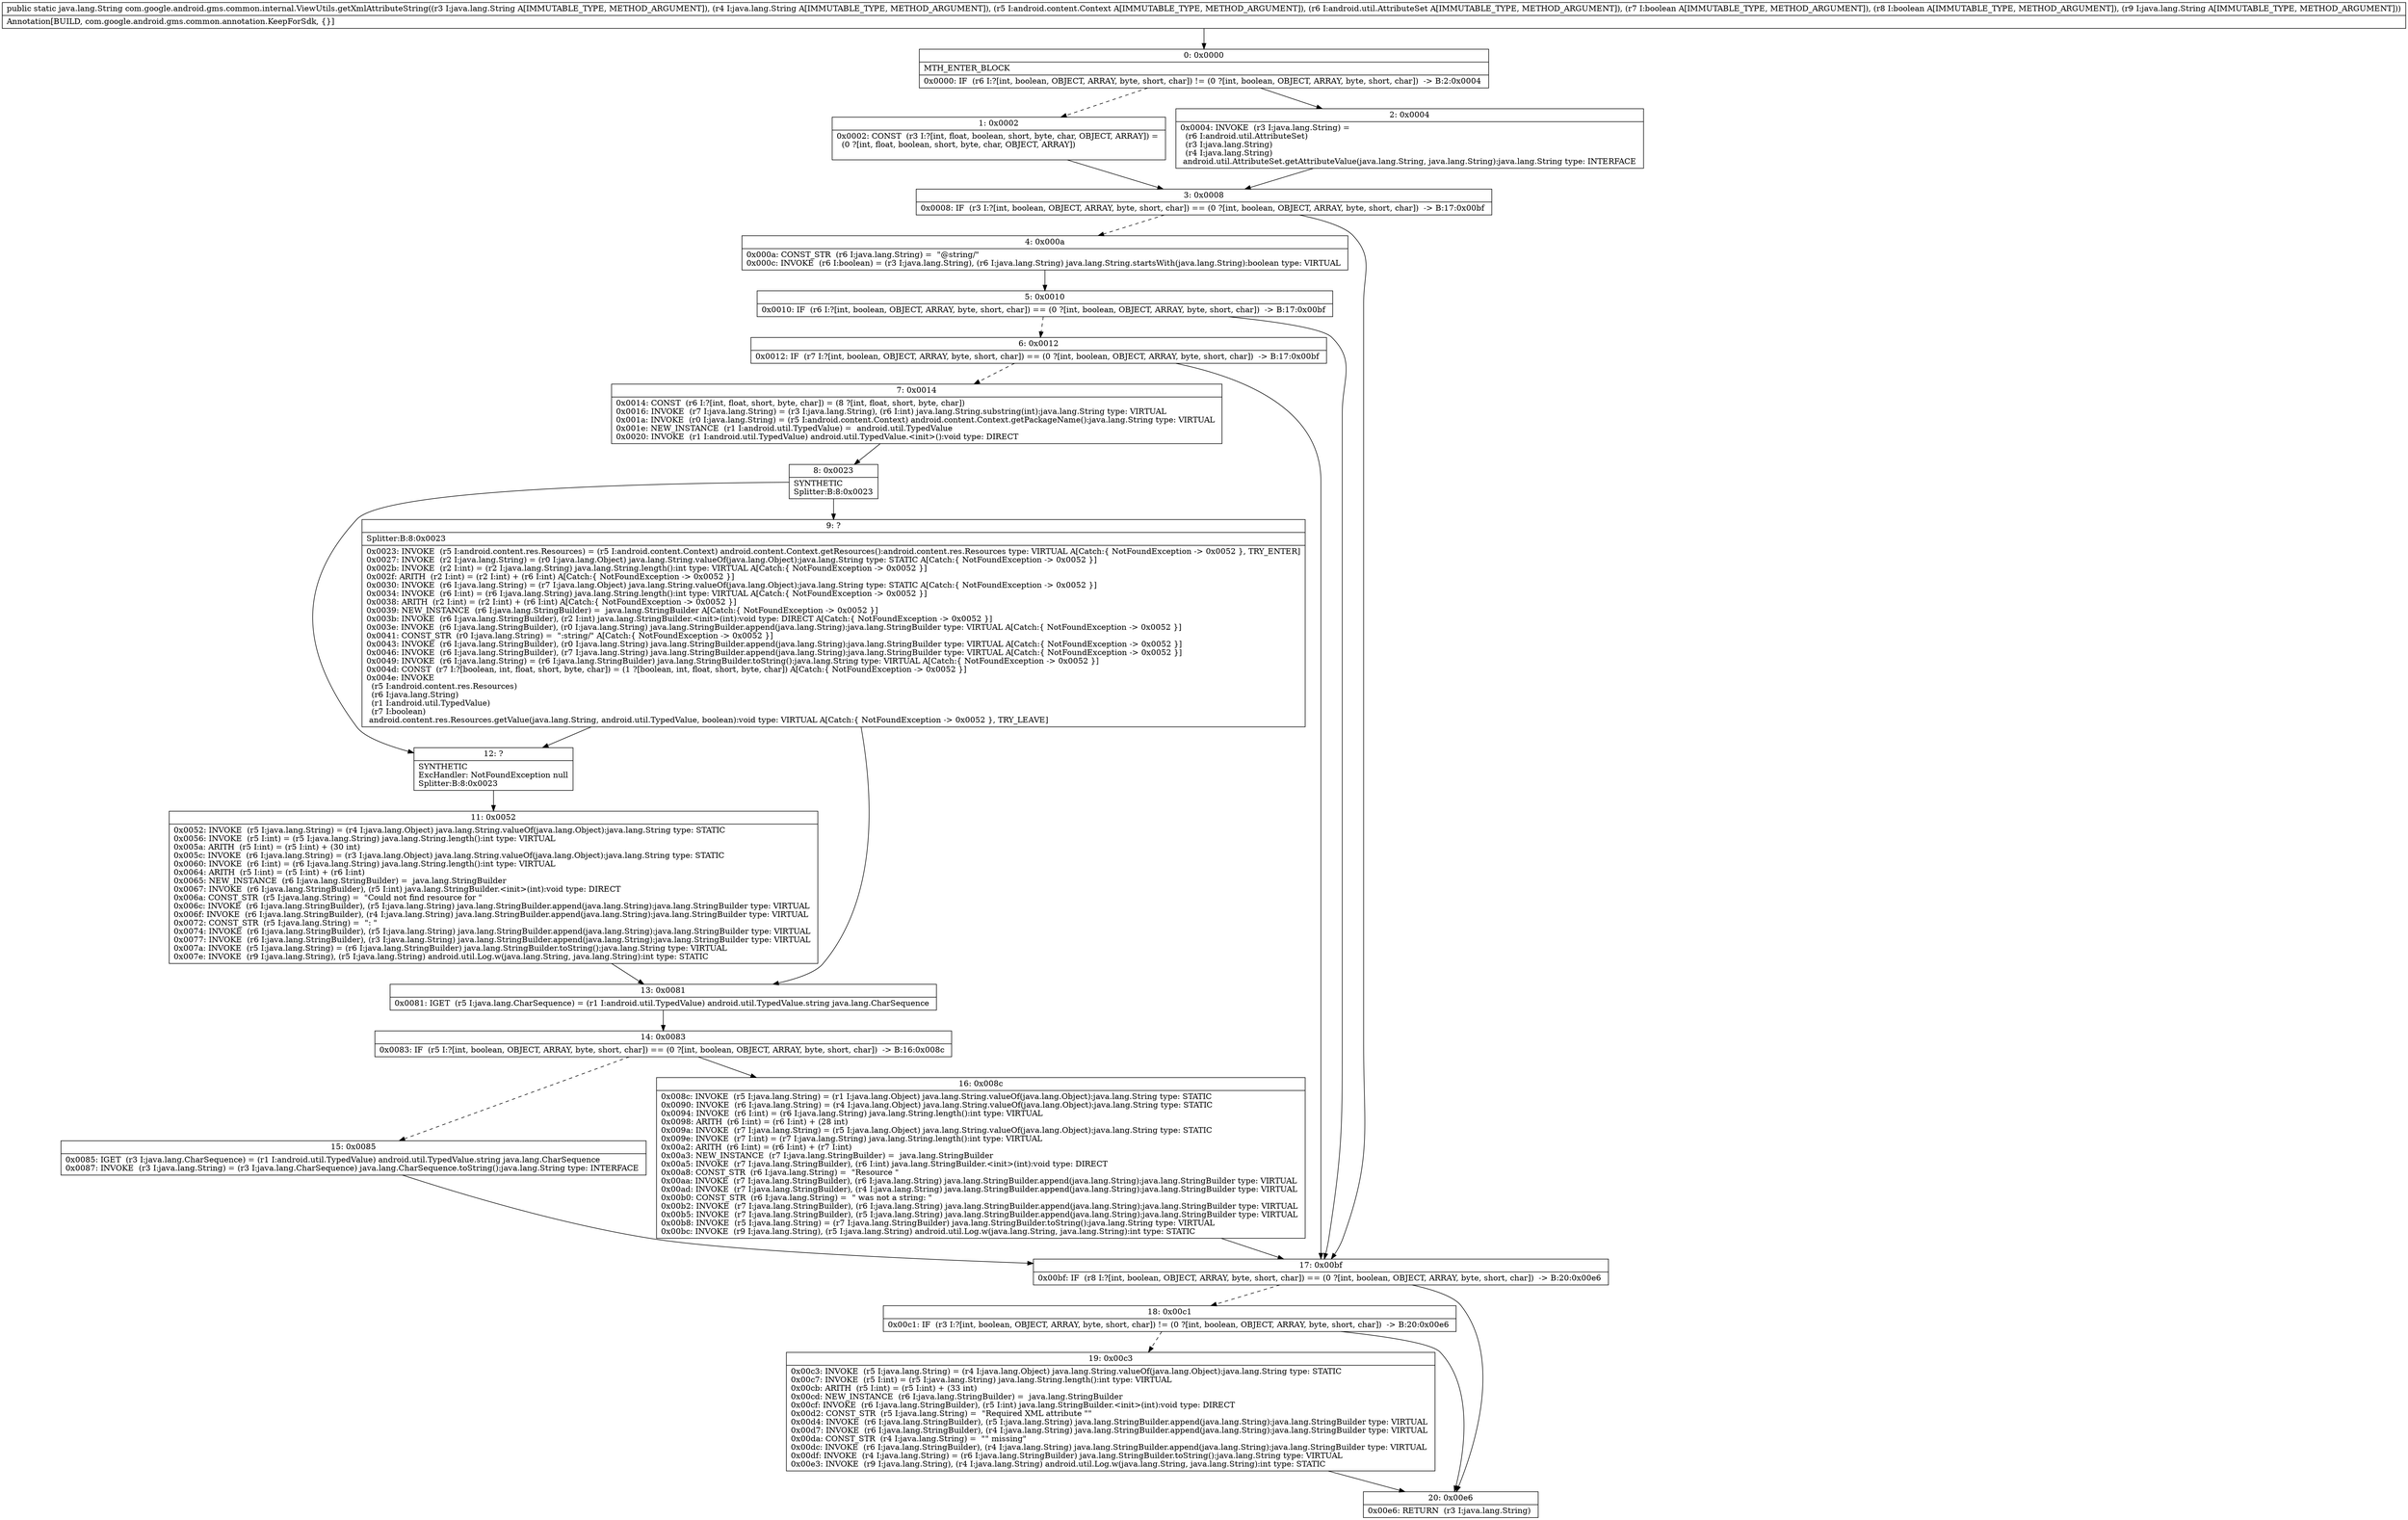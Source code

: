 digraph "CFG forcom.google.android.gms.common.internal.ViewUtils.getXmlAttributeString(Ljava\/lang\/String;Ljava\/lang\/String;Landroid\/content\/Context;Landroid\/util\/AttributeSet;ZZLjava\/lang\/String;)Ljava\/lang\/String;" {
Node_0 [shape=record,label="{0\:\ 0x0000|MTH_ENTER_BLOCK\l|0x0000: IF  (r6 I:?[int, boolean, OBJECT, ARRAY, byte, short, char]) != (0 ?[int, boolean, OBJECT, ARRAY, byte, short, char])  \-\> B:2:0x0004 \l}"];
Node_1 [shape=record,label="{1\:\ 0x0002|0x0002: CONST  (r3 I:?[int, float, boolean, short, byte, char, OBJECT, ARRAY]) = \l  (0 ?[int, float, boolean, short, byte, char, OBJECT, ARRAY])\l \l}"];
Node_2 [shape=record,label="{2\:\ 0x0004|0x0004: INVOKE  (r3 I:java.lang.String) = \l  (r6 I:android.util.AttributeSet)\l  (r3 I:java.lang.String)\l  (r4 I:java.lang.String)\l android.util.AttributeSet.getAttributeValue(java.lang.String, java.lang.String):java.lang.String type: INTERFACE \l}"];
Node_3 [shape=record,label="{3\:\ 0x0008|0x0008: IF  (r3 I:?[int, boolean, OBJECT, ARRAY, byte, short, char]) == (0 ?[int, boolean, OBJECT, ARRAY, byte, short, char])  \-\> B:17:0x00bf \l}"];
Node_4 [shape=record,label="{4\:\ 0x000a|0x000a: CONST_STR  (r6 I:java.lang.String) =  \"@string\/\" \l0x000c: INVOKE  (r6 I:boolean) = (r3 I:java.lang.String), (r6 I:java.lang.String) java.lang.String.startsWith(java.lang.String):boolean type: VIRTUAL \l}"];
Node_5 [shape=record,label="{5\:\ 0x0010|0x0010: IF  (r6 I:?[int, boolean, OBJECT, ARRAY, byte, short, char]) == (0 ?[int, boolean, OBJECT, ARRAY, byte, short, char])  \-\> B:17:0x00bf \l}"];
Node_6 [shape=record,label="{6\:\ 0x0012|0x0012: IF  (r7 I:?[int, boolean, OBJECT, ARRAY, byte, short, char]) == (0 ?[int, boolean, OBJECT, ARRAY, byte, short, char])  \-\> B:17:0x00bf \l}"];
Node_7 [shape=record,label="{7\:\ 0x0014|0x0014: CONST  (r6 I:?[int, float, short, byte, char]) = (8 ?[int, float, short, byte, char]) \l0x0016: INVOKE  (r7 I:java.lang.String) = (r3 I:java.lang.String), (r6 I:int) java.lang.String.substring(int):java.lang.String type: VIRTUAL \l0x001a: INVOKE  (r0 I:java.lang.String) = (r5 I:android.content.Context) android.content.Context.getPackageName():java.lang.String type: VIRTUAL \l0x001e: NEW_INSTANCE  (r1 I:android.util.TypedValue) =  android.util.TypedValue \l0x0020: INVOKE  (r1 I:android.util.TypedValue) android.util.TypedValue.\<init\>():void type: DIRECT \l}"];
Node_8 [shape=record,label="{8\:\ 0x0023|SYNTHETIC\lSplitter:B:8:0x0023\l}"];
Node_9 [shape=record,label="{9\:\ ?|Splitter:B:8:0x0023\l|0x0023: INVOKE  (r5 I:android.content.res.Resources) = (r5 I:android.content.Context) android.content.Context.getResources():android.content.res.Resources type: VIRTUAL A[Catch:\{ NotFoundException \-\> 0x0052 \}, TRY_ENTER]\l0x0027: INVOKE  (r2 I:java.lang.String) = (r0 I:java.lang.Object) java.lang.String.valueOf(java.lang.Object):java.lang.String type: STATIC A[Catch:\{ NotFoundException \-\> 0x0052 \}]\l0x002b: INVOKE  (r2 I:int) = (r2 I:java.lang.String) java.lang.String.length():int type: VIRTUAL A[Catch:\{ NotFoundException \-\> 0x0052 \}]\l0x002f: ARITH  (r2 I:int) = (r2 I:int) + (r6 I:int) A[Catch:\{ NotFoundException \-\> 0x0052 \}]\l0x0030: INVOKE  (r6 I:java.lang.String) = (r7 I:java.lang.Object) java.lang.String.valueOf(java.lang.Object):java.lang.String type: STATIC A[Catch:\{ NotFoundException \-\> 0x0052 \}]\l0x0034: INVOKE  (r6 I:int) = (r6 I:java.lang.String) java.lang.String.length():int type: VIRTUAL A[Catch:\{ NotFoundException \-\> 0x0052 \}]\l0x0038: ARITH  (r2 I:int) = (r2 I:int) + (r6 I:int) A[Catch:\{ NotFoundException \-\> 0x0052 \}]\l0x0039: NEW_INSTANCE  (r6 I:java.lang.StringBuilder) =  java.lang.StringBuilder A[Catch:\{ NotFoundException \-\> 0x0052 \}]\l0x003b: INVOKE  (r6 I:java.lang.StringBuilder), (r2 I:int) java.lang.StringBuilder.\<init\>(int):void type: DIRECT A[Catch:\{ NotFoundException \-\> 0x0052 \}]\l0x003e: INVOKE  (r6 I:java.lang.StringBuilder), (r0 I:java.lang.String) java.lang.StringBuilder.append(java.lang.String):java.lang.StringBuilder type: VIRTUAL A[Catch:\{ NotFoundException \-\> 0x0052 \}]\l0x0041: CONST_STR  (r0 I:java.lang.String) =  \":string\/\" A[Catch:\{ NotFoundException \-\> 0x0052 \}]\l0x0043: INVOKE  (r6 I:java.lang.StringBuilder), (r0 I:java.lang.String) java.lang.StringBuilder.append(java.lang.String):java.lang.StringBuilder type: VIRTUAL A[Catch:\{ NotFoundException \-\> 0x0052 \}]\l0x0046: INVOKE  (r6 I:java.lang.StringBuilder), (r7 I:java.lang.String) java.lang.StringBuilder.append(java.lang.String):java.lang.StringBuilder type: VIRTUAL A[Catch:\{ NotFoundException \-\> 0x0052 \}]\l0x0049: INVOKE  (r6 I:java.lang.String) = (r6 I:java.lang.StringBuilder) java.lang.StringBuilder.toString():java.lang.String type: VIRTUAL A[Catch:\{ NotFoundException \-\> 0x0052 \}]\l0x004d: CONST  (r7 I:?[boolean, int, float, short, byte, char]) = (1 ?[boolean, int, float, short, byte, char]) A[Catch:\{ NotFoundException \-\> 0x0052 \}]\l0x004e: INVOKE  \l  (r5 I:android.content.res.Resources)\l  (r6 I:java.lang.String)\l  (r1 I:android.util.TypedValue)\l  (r7 I:boolean)\l android.content.res.Resources.getValue(java.lang.String, android.util.TypedValue, boolean):void type: VIRTUAL A[Catch:\{ NotFoundException \-\> 0x0052 \}, TRY_LEAVE]\l}"];
Node_11 [shape=record,label="{11\:\ 0x0052|0x0052: INVOKE  (r5 I:java.lang.String) = (r4 I:java.lang.Object) java.lang.String.valueOf(java.lang.Object):java.lang.String type: STATIC \l0x0056: INVOKE  (r5 I:int) = (r5 I:java.lang.String) java.lang.String.length():int type: VIRTUAL \l0x005a: ARITH  (r5 I:int) = (r5 I:int) + (30 int) \l0x005c: INVOKE  (r6 I:java.lang.String) = (r3 I:java.lang.Object) java.lang.String.valueOf(java.lang.Object):java.lang.String type: STATIC \l0x0060: INVOKE  (r6 I:int) = (r6 I:java.lang.String) java.lang.String.length():int type: VIRTUAL \l0x0064: ARITH  (r5 I:int) = (r5 I:int) + (r6 I:int) \l0x0065: NEW_INSTANCE  (r6 I:java.lang.StringBuilder) =  java.lang.StringBuilder \l0x0067: INVOKE  (r6 I:java.lang.StringBuilder), (r5 I:int) java.lang.StringBuilder.\<init\>(int):void type: DIRECT \l0x006a: CONST_STR  (r5 I:java.lang.String) =  \"Could not find resource for \" \l0x006c: INVOKE  (r6 I:java.lang.StringBuilder), (r5 I:java.lang.String) java.lang.StringBuilder.append(java.lang.String):java.lang.StringBuilder type: VIRTUAL \l0x006f: INVOKE  (r6 I:java.lang.StringBuilder), (r4 I:java.lang.String) java.lang.StringBuilder.append(java.lang.String):java.lang.StringBuilder type: VIRTUAL \l0x0072: CONST_STR  (r5 I:java.lang.String) =  \": \" \l0x0074: INVOKE  (r6 I:java.lang.StringBuilder), (r5 I:java.lang.String) java.lang.StringBuilder.append(java.lang.String):java.lang.StringBuilder type: VIRTUAL \l0x0077: INVOKE  (r6 I:java.lang.StringBuilder), (r3 I:java.lang.String) java.lang.StringBuilder.append(java.lang.String):java.lang.StringBuilder type: VIRTUAL \l0x007a: INVOKE  (r5 I:java.lang.String) = (r6 I:java.lang.StringBuilder) java.lang.StringBuilder.toString():java.lang.String type: VIRTUAL \l0x007e: INVOKE  (r9 I:java.lang.String), (r5 I:java.lang.String) android.util.Log.w(java.lang.String, java.lang.String):int type: STATIC \l}"];
Node_12 [shape=record,label="{12\:\ ?|SYNTHETIC\lExcHandler: NotFoundException null\lSplitter:B:8:0x0023\l}"];
Node_13 [shape=record,label="{13\:\ 0x0081|0x0081: IGET  (r5 I:java.lang.CharSequence) = (r1 I:android.util.TypedValue) android.util.TypedValue.string java.lang.CharSequence \l}"];
Node_14 [shape=record,label="{14\:\ 0x0083|0x0083: IF  (r5 I:?[int, boolean, OBJECT, ARRAY, byte, short, char]) == (0 ?[int, boolean, OBJECT, ARRAY, byte, short, char])  \-\> B:16:0x008c \l}"];
Node_15 [shape=record,label="{15\:\ 0x0085|0x0085: IGET  (r3 I:java.lang.CharSequence) = (r1 I:android.util.TypedValue) android.util.TypedValue.string java.lang.CharSequence \l0x0087: INVOKE  (r3 I:java.lang.String) = (r3 I:java.lang.CharSequence) java.lang.CharSequence.toString():java.lang.String type: INTERFACE \l}"];
Node_16 [shape=record,label="{16\:\ 0x008c|0x008c: INVOKE  (r5 I:java.lang.String) = (r1 I:java.lang.Object) java.lang.String.valueOf(java.lang.Object):java.lang.String type: STATIC \l0x0090: INVOKE  (r6 I:java.lang.String) = (r4 I:java.lang.Object) java.lang.String.valueOf(java.lang.Object):java.lang.String type: STATIC \l0x0094: INVOKE  (r6 I:int) = (r6 I:java.lang.String) java.lang.String.length():int type: VIRTUAL \l0x0098: ARITH  (r6 I:int) = (r6 I:int) + (28 int) \l0x009a: INVOKE  (r7 I:java.lang.String) = (r5 I:java.lang.Object) java.lang.String.valueOf(java.lang.Object):java.lang.String type: STATIC \l0x009e: INVOKE  (r7 I:int) = (r7 I:java.lang.String) java.lang.String.length():int type: VIRTUAL \l0x00a2: ARITH  (r6 I:int) = (r6 I:int) + (r7 I:int) \l0x00a3: NEW_INSTANCE  (r7 I:java.lang.StringBuilder) =  java.lang.StringBuilder \l0x00a5: INVOKE  (r7 I:java.lang.StringBuilder), (r6 I:int) java.lang.StringBuilder.\<init\>(int):void type: DIRECT \l0x00a8: CONST_STR  (r6 I:java.lang.String) =  \"Resource \" \l0x00aa: INVOKE  (r7 I:java.lang.StringBuilder), (r6 I:java.lang.String) java.lang.StringBuilder.append(java.lang.String):java.lang.StringBuilder type: VIRTUAL \l0x00ad: INVOKE  (r7 I:java.lang.StringBuilder), (r4 I:java.lang.String) java.lang.StringBuilder.append(java.lang.String):java.lang.StringBuilder type: VIRTUAL \l0x00b0: CONST_STR  (r6 I:java.lang.String) =  \" was not a string: \" \l0x00b2: INVOKE  (r7 I:java.lang.StringBuilder), (r6 I:java.lang.String) java.lang.StringBuilder.append(java.lang.String):java.lang.StringBuilder type: VIRTUAL \l0x00b5: INVOKE  (r7 I:java.lang.StringBuilder), (r5 I:java.lang.String) java.lang.StringBuilder.append(java.lang.String):java.lang.StringBuilder type: VIRTUAL \l0x00b8: INVOKE  (r5 I:java.lang.String) = (r7 I:java.lang.StringBuilder) java.lang.StringBuilder.toString():java.lang.String type: VIRTUAL \l0x00bc: INVOKE  (r9 I:java.lang.String), (r5 I:java.lang.String) android.util.Log.w(java.lang.String, java.lang.String):int type: STATIC \l}"];
Node_17 [shape=record,label="{17\:\ 0x00bf|0x00bf: IF  (r8 I:?[int, boolean, OBJECT, ARRAY, byte, short, char]) == (0 ?[int, boolean, OBJECT, ARRAY, byte, short, char])  \-\> B:20:0x00e6 \l}"];
Node_18 [shape=record,label="{18\:\ 0x00c1|0x00c1: IF  (r3 I:?[int, boolean, OBJECT, ARRAY, byte, short, char]) != (0 ?[int, boolean, OBJECT, ARRAY, byte, short, char])  \-\> B:20:0x00e6 \l}"];
Node_19 [shape=record,label="{19\:\ 0x00c3|0x00c3: INVOKE  (r5 I:java.lang.String) = (r4 I:java.lang.Object) java.lang.String.valueOf(java.lang.Object):java.lang.String type: STATIC \l0x00c7: INVOKE  (r5 I:int) = (r5 I:java.lang.String) java.lang.String.length():int type: VIRTUAL \l0x00cb: ARITH  (r5 I:int) = (r5 I:int) + (33 int) \l0x00cd: NEW_INSTANCE  (r6 I:java.lang.StringBuilder) =  java.lang.StringBuilder \l0x00cf: INVOKE  (r6 I:java.lang.StringBuilder), (r5 I:int) java.lang.StringBuilder.\<init\>(int):void type: DIRECT \l0x00d2: CONST_STR  (r5 I:java.lang.String) =  \"Required XML attribute \"\" \l0x00d4: INVOKE  (r6 I:java.lang.StringBuilder), (r5 I:java.lang.String) java.lang.StringBuilder.append(java.lang.String):java.lang.StringBuilder type: VIRTUAL \l0x00d7: INVOKE  (r6 I:java.lang.StringBuilder), (r4 I:java.lang.String) java.lang.StringBuilder.append(java.lang.String):java.lang.StringBuilder type: VIRTUAL \l0x00da: CONST_STR  (r4 I:java.lang.String) =  \"\" missing\" \l0x00dc: INVOKE  (r6 I:java.lang.StringBuilder), (r4 I:java.lang.String) java.lang.StringBuilder.append(java.lang.String):java.lang.StringBuilder type: VIRTUAL \l0x00df: INVOKE  (r4 I:java.lang.String) = (r6 I:java.lang.StringBuilder) java.lang.StringBuilder.toString():java.lang.String type: VIRTUAL \l0x00e3: INVOKE  (r9 I:java.lang.String), (r4 I:java.lang.String) android.util.Log.w(java.lang.String, java.lang.String):int type: STATIC \l}"];
Node_20 [shape=record,label="{20\:\ 0x00e6|0x00e6: RETURN  (r3 I:java.lang.String) \l}"];
MethodNode[shape=record,label="{public static java.lang.String com.google.android.gms.common.internal.ViewUtils.getXmlAttributeString((r3 I:java.lang.String A[IMMUTABLE_TYPE, METHOD_ARGUMENT]), (r4 I:java.lang.String A[IMMUTABLE_TYPE, METHOD_ARGUMENT]), (r5 I:android.content.Context A[IMMUTABLE_TYPE, METHOD_ARGUMENT]), (r6 I:android.util.AttributeSet A[IMMUTABLE_TYPE, METHOD_ARGUMENT]), (r7 I:boolean A[IMMUTABLE_TYPE, METHOD_ARGUMENT]), (r8 I:boolean A[IMMUTABLE_TYPE, METHOD_ARGUMENT]), (r9 I:java.lang.String A[IMMUTABLE_TYPE, METHOD_ARGUMENT]))  | Annotation[BUILD, com.google.android.gms.common.annotation.KeepForSdk, \{\}]\l}"];
MethodNode -> Node_0;
Node_0 -> Node_1[style=dashed];
Node_0 -> Node_2;
Node_1 -> Node_3;
Node_2 -> Node_3;
Node_3 -> Node_4[style=dashed];
Node_3 -> Node_17;
Node_4 -> Node_5;
Node_5 -> Node_6[style=dashed];
Node_5 -> Node_17;
Node_6 -> Node_7[style=dashed];
Node_6 -> Node_17;
Node_7 -> Node_8;
Node_8 -> Node_9;
Node_8 -> Node_12;
Node_9 -> Node_12;
Node_9 -> Node_13;
Node_11 -> Node_13;
Node_12 -> Node_11;
Node_13 -> Node_14;
Node_14 -> Node_15[style=dashed];
Node_14 -> Node_16;
Node_15 -> Node_17;
Node_16 -> Node_17;
Node_17 -> Node_18[style=dashed];
Node_17 -> Node_20;
Node_18 -> Node_19[style=dashed];
Node_18 -> Node_20;
Node_19 -> Node_20;
}

